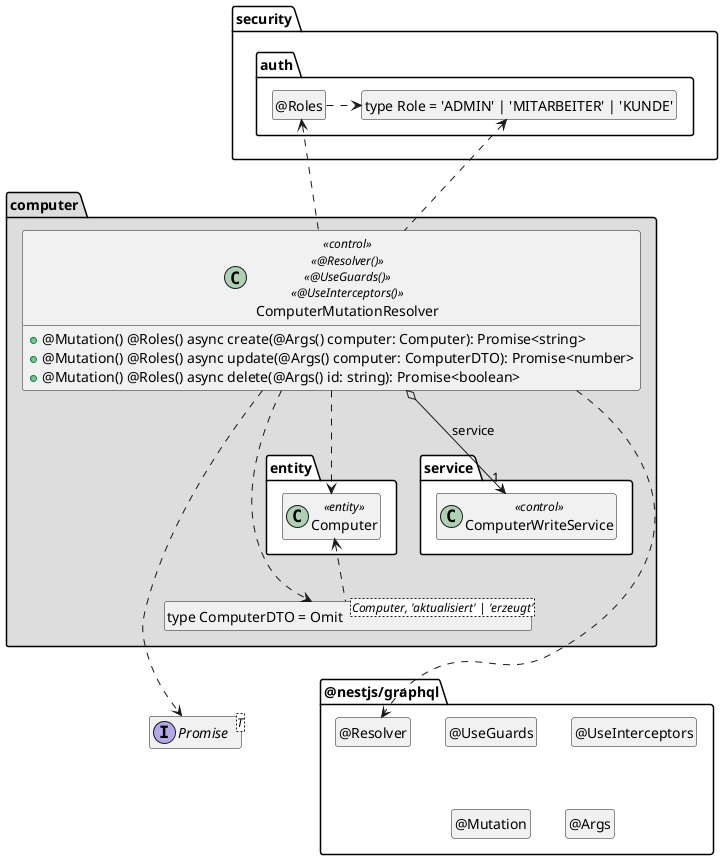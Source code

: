 ' Preview durch <Alt>d

@startuml Controller-Klasse

interface Promise<T>

package @nestjs/graphql {
  class "@Resolver" as Resolver
  hide Resolver circle

  class "@UseGuards" as UseGuards
  hide UseGuards circle

  class "@UseInterceptors" as UseInterceptors
  hide UseInterceptors circle

  class "@Mutation" as Mutation
  hide Mutation circle

  class "@Args" as Args
  hide Args circle
}

package security.auth {
  class "type Role = 'ADMIN' | 'MITARBEITER' | 'KUNDE'" as Role
  hide Role circle

  class "@Roles" as Roles
  hide Roles circle

  Roles .right.> Role
}

package computer #DDDDDD {
  package entity #FFFFFF {
    class Computer <<entity>>
  }

  package service #FFFFFF {
    class ComputerWriteService << control >>
  }

  class "type ComputerDTO = Omit<Computer, 'aktualisiert' | 'erzeugt'>" as ComputerDTO
  hide ComputerDTO circle

  class ComputerMutationResolver << control >> << @Resolver() >> << @UseGuards() >> << @UseInterceptors() >> {
    + @Mutation() @Roles() async create(@Args() computer: Computer): Promise<string>
    + @Mutation() @Roles() async update(@Args() computer: ComputerDTO): Promise<number>
    + @Mutation() @Roles() async delete(@Args() id: string): Promise<boolean>
  }

  ComputerMutationResolver o-down-> "1" ComputerWriteService : service

  ComputerMutationResolver ..> Computer
  ComputerMutationResolver ..> ComputerDTO
  ComputerDTO .up.> Computer
  ComputerMutationResolver ..> Promise
  ComputerMutationResolver ..> Resolver

  ComputerMutationResolver .up.> Roles
  ComputerMutationResolver .up.> Role

  ComputerDTO .[hidden].> Promise
  ComputerDTO .[hidden].> Resolver
}

hide empty members

@enduml
